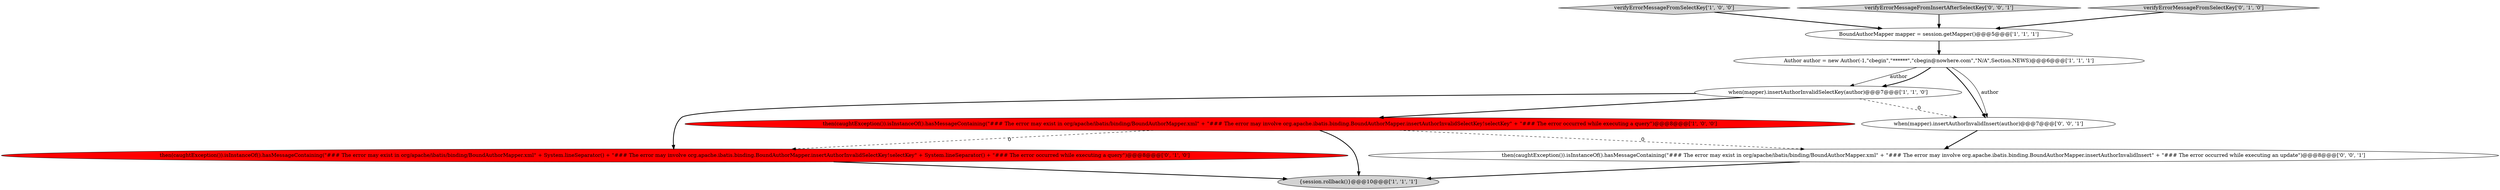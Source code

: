 digraph {
0 [style = filled, label = "when(mapper).insertAuthorInvalidSelectKey(author)@@@7@@@['1', '1', '0']", fillcolor = white, shape = ellipse image = "AAA0AAABBB1BBB"];
2 [style = filled, label = "BoundAuthorMapper mapper = session.getMapper()@@@5@@@['1', '1', '1']", fillcolor = white, shape = ellipse image = "AAA0AAABBB1BBB"];
5 [style = filled, label = "verifyErrorMessageFromSelectKey['1', '0', '0']", fillcolor = lightgray, shape = diamond image = "AAA0AAABBB1BBB"];
4 [style = filled, label = "Author author = new Author(-1,\"cbegin\",\"******\",\"cbegin@nowhere.com\",\"N/A\",Section.NEWS)@@@6@@@['1', '1', '1']", fillcolor = white, shape = ellipse image = "AAA0AAABBB1BBB"];
9 [style = filled, label = "verifyErrorMessageFromInsertAfterSelectKey['0', '0', '1']", fillcolor = lightgray, shape = diamond image = "AAA0AAABBB3BBB"];
1 [style = filled, label = "then(caughtException()).isInstanceOf().hasMessageContaining(\"### The error may exist in org/apache/ibatis/binding/BoundAuthorMapper.xml\" + \"### The error may involve org.apache.ibatis.binding.BoundAuthorMapper.insertAuthorInvalidSelectKey!selectKey\" + \"### The error occurred while executing a query\")@@@8@@@['1', '0', '0']", fillcolor = red, shape = ellipse image = "AAA1AAABBB1BBB"];
6 [style = filled, label = "verifyErrorMessageFromSelectKey['0', '1', '0']", fillcolor = lightgray, shape = diamond image = "AAA0AAABBB2BBB"];
8 [style = filled, label = "when(mapper).insertAuthorInvalidInsert(author)@@@7@@@['0', '0', '1']", fillcolor = white, shape = ellipse image = "AAA0AAABBB3BBB"];
3 [style = filled, label = "{session.rollback()}@@@10@@@['1', '1', '1']", fillcolor = lightgray, shape = ellipse image = "AAA0AAABBB1BBB"];
10 [style = filled, label = "then(caughtException()).isInstanceOf().hasMessageContaining(\"### The error may exist in org/apache/ibatis/binding/BoundAuthorMapper.xml\" + \"### The error may involve org.apache.ibatis.binding.BoundAuthorMapper.insertAuthorInvalidInsert\" + \"### The error occurred while executing an update\")@@@8@@@['0', '0', '1']", fillcolor = white, shape = ellipse image = "AAA0AAABBB3BBB"];
7 [style = filled, label = "then(caughtException()).isInstanceOf().hasMessageContaining(\"### The error may exist in org/apache/ibatis/binding/BoundAuthorMapper.xml\" + System.lineSeparator() + \"### The error may involve org.apache.ibatis.binding.BoundAuthorMapper.insertAuthorInvalidSelectKey!selectKey\" + System.lineSeparator() + \"### The error occurred while executing a query\")@@@8@@@['0', '1', '0']", fillcolor = red, shape = ellipse image = "AAA1AAABBB2BBB"];
1->3 [style = bold, label=""];
4->8 [style = bold, label=""];
8->10 [style = bold, label=""];
10->3 [style = bold, label=""];
5->2 [style = bold, label=""];
4->0 [style = solid, label="author"];
0->8 [style = dashed, label="0"];
4->8 [style = solid, label="author"];
1->10 [style = dashed, label="0"];
1->7 [style = dashed, label="0"];
2->4 [style = bold, label=""];
9->2 [style = bold, label=""];
0->1 [style = bold, label=""];
7->3 [style = bold, label=""];
4->0 [style = bold, label=""];
0->7 [style = bold, label=""];
6->2 [style = bold, label=""];
}
